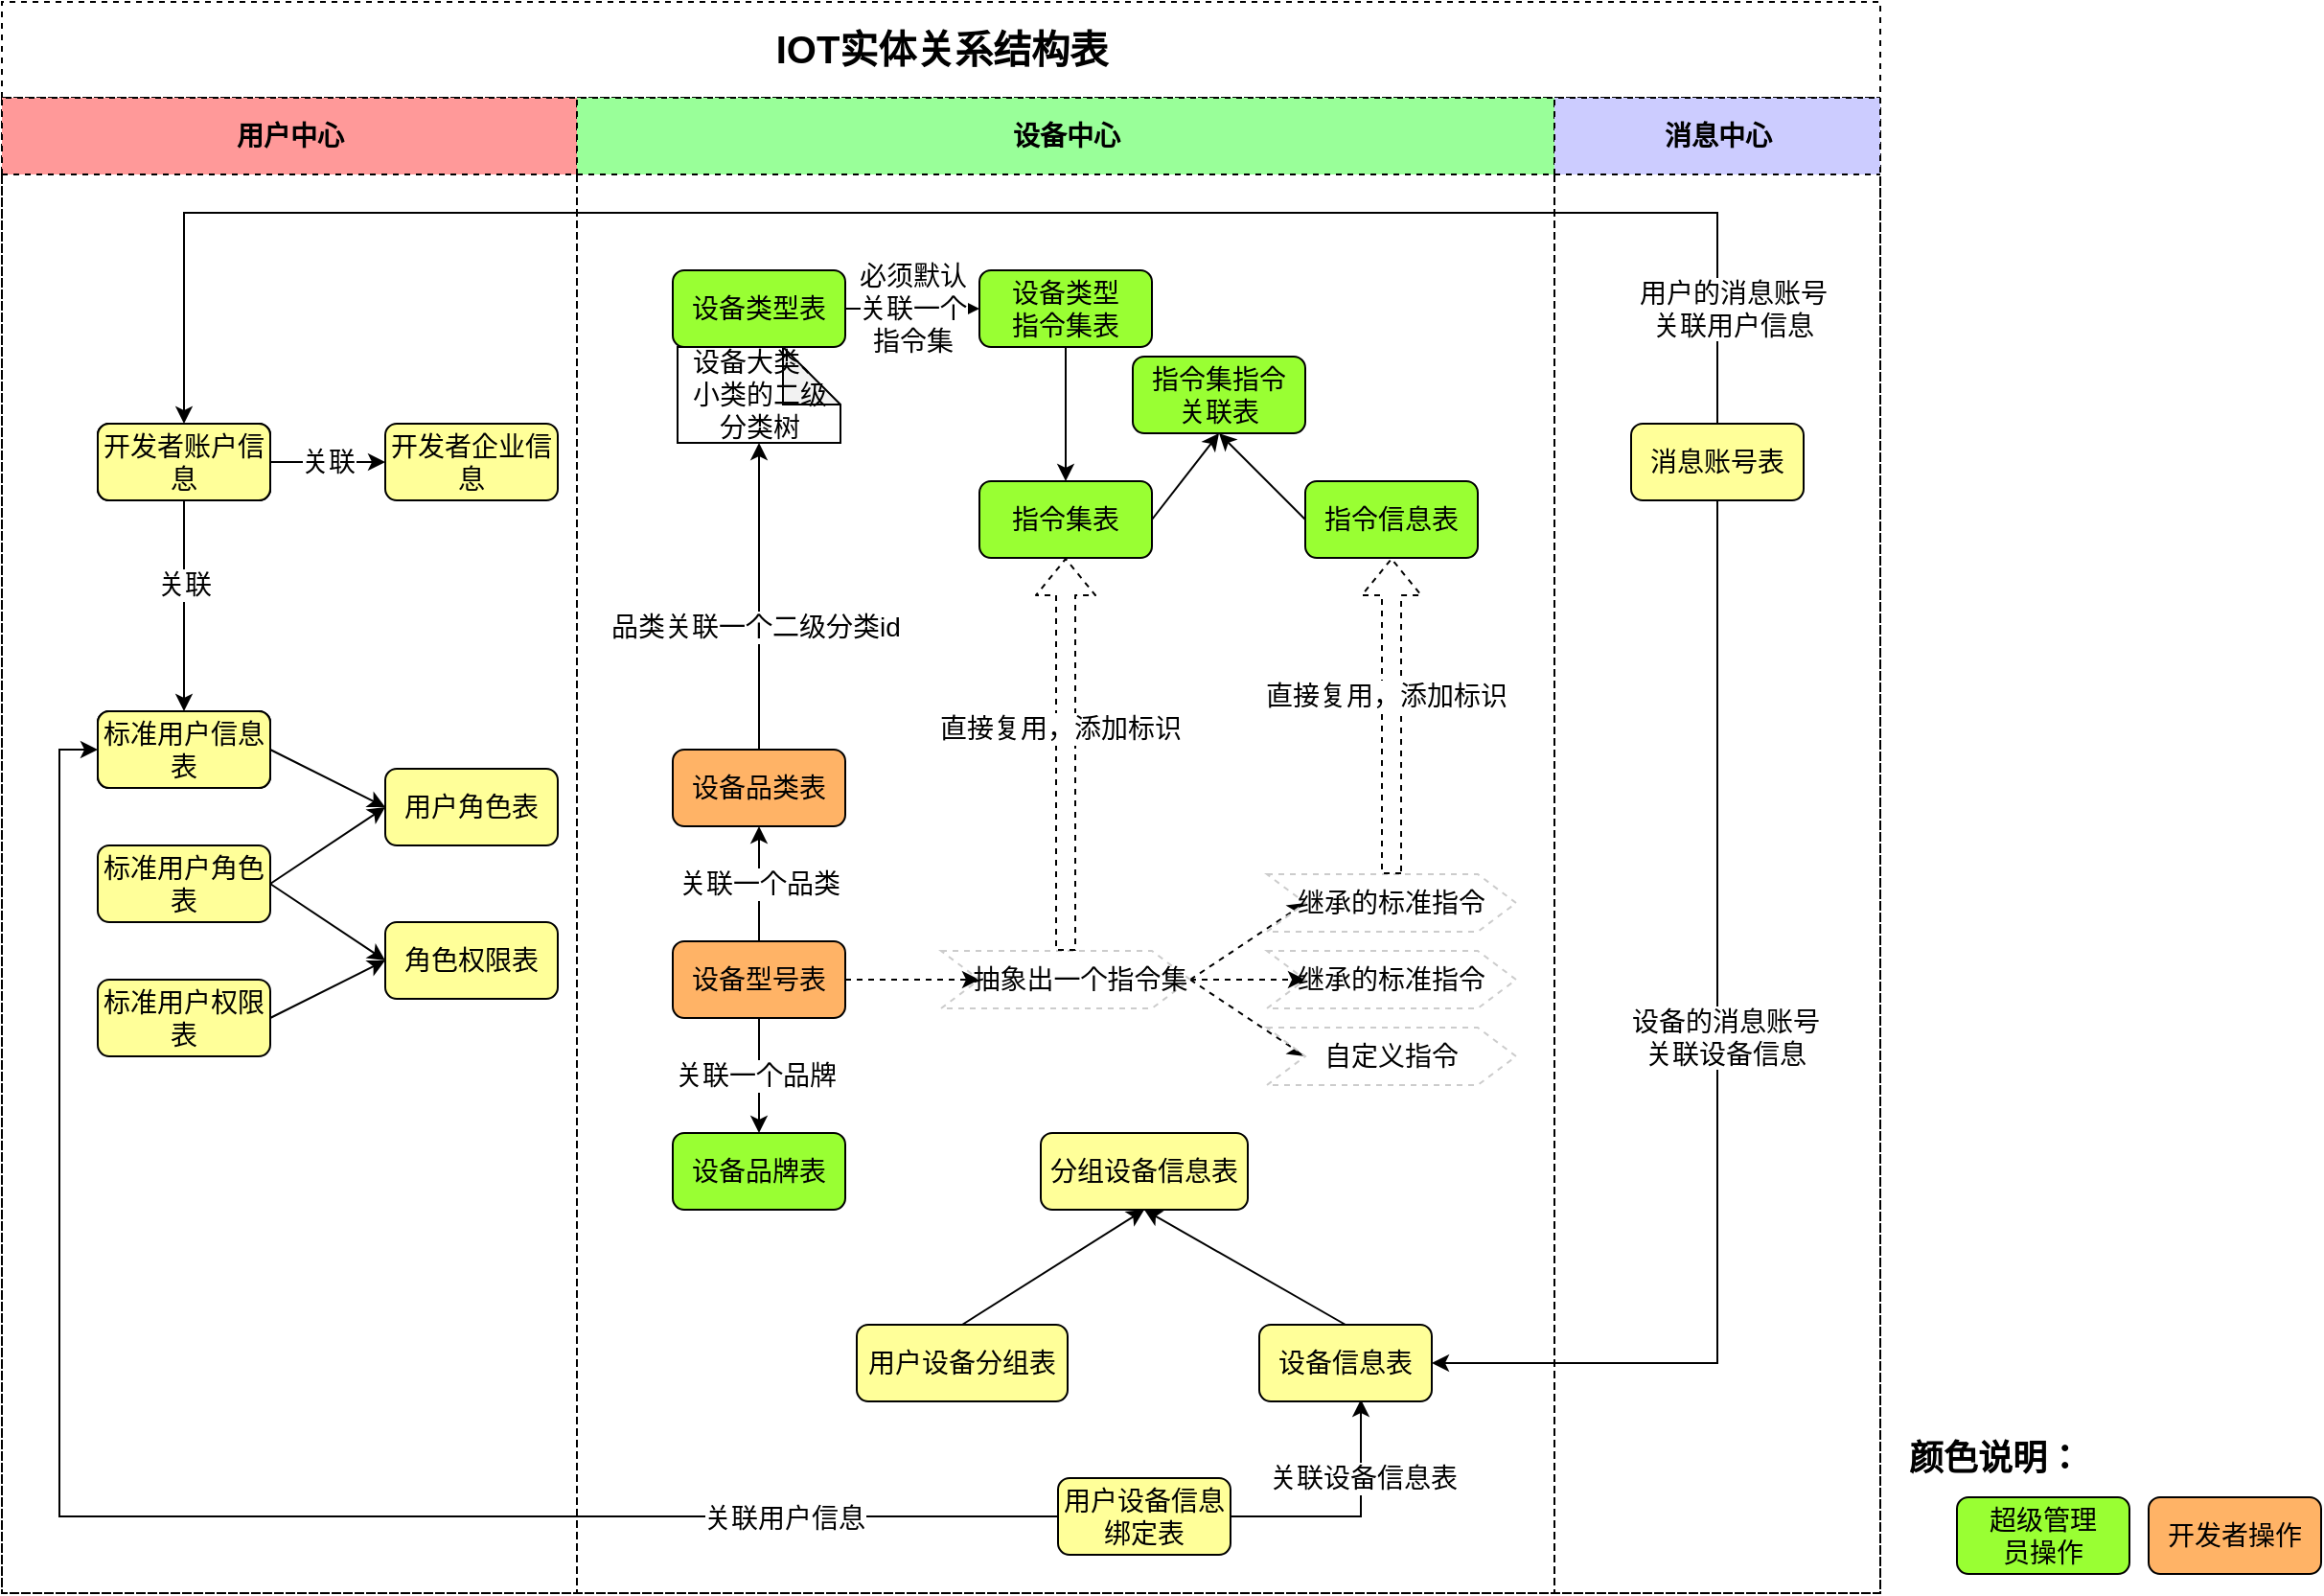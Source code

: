 <mxfile version="14.5.8" type="github">
  <diagram id="MH71vCaCVumw8iNY9NFp" name="第 1 页">
    <mxGraphModel dx="1874" dy="805" grid="1" gridSize="10" guides="1" tooltips="1" connect="1" arrows="1" fold="1" page="1" pageScale="1" pageWidth="1654" pageHeight="1169" math="0" shadow="0">
      <root>
        <mxCell id="0" />
        <mxCell id="1" parent="0" />
        <mxCell id="kjwz391m1cwt_tZnDFxb-1" value="&lt;font style=&quot;font-size: 20px ; line-height: 100%&quot;&gt;IOT实体关系结构表&lt;/font&gt;" style="swimlane;html=1;childLayout=stackLayout;resizeParent=1;resizeParentMax=0;startSize=50;fontSize=14;spacingTop=0;dashed=1;" vertex="1" parent="1">
          <mxGeometry x="330" y="20" width="980" height="830" as="geometry" />
        </mxCell>
        <mxCell id="kjwz391m1cwt_tZnDFxb-2" value="用户中心" style="swimlane;html=1;startSize=40;fontSize=14;fillColor=#FF9999;spacingTop=0;dashed=1;" vertex="1" parent="kjwz391m1cwt_tZnDFxb-1">
          <mxGeometry y="50" width="300" height="780" as="geometry" />
        </mxCell>
        <mxCell id="kjwz391m1cwt_tZnDFxb-14" style="rounded=0;orthogonalLoop=1;jettySize=auto;html=1;exitX=1;exitY=0.5;exitDx=0;exitDy=0;entryX=0;entryY=0.5;entryDx=0;entryDy=0;fontSize=14;spacingTop=0;" edge="1" parent="kjwz391m1cwt_tZnDFxb-2" source="kjwz391m1cwt_tZnDFxb-8" target="kjwz391m1cwt_tZnDFxb-11">
          <mxGeometry relative="1" as="geometry" />
        </mxCell>
        <mxCell id="kjwz391m1cwt_tZnDFxb-8" value="标准用户信息表" style="rounded=1;whiteSpace=wrap;html=1;fontSize=14;fillColor=#FF66FF;spacingTop=0;" vertex="1" parent="kjwz391m1cwt_tZnDFxb-2">
          <mxGeometry x="50" y="320" width="90" height="40" as="geometry" />
        </mxCell>
        <mxCell id="kjwz391m1cwt_tZnDFxb-9" value="标准用户角色表" style="rounded=1;whiteSpace=wrap;html=1;fontSize=14;fillColor=#FFFF99;spacingTop=0;" vertex="1" parent="kjwz391m1cwt_tZnDFxb-2">
          <mxGeometry x="50" y="390" width="90" height="40" as="geometry" />
        </mxCell>
        <mxCell id="kjwz391m1cwt_tZnDFxb-16" style="edgeStyle=none;rounded=0;orthogonalLoop=1;jettySize=auto;html=1;exitX=1;exitY=0.5;exitDx=0;exitDy=0;entryX=0;entryY=0.5;entryDx=0;entryDy=0;fontSize=14;spacingTop=0;" edge="1" parent="kjwz391m1cwt_tZnDFxb-2" source="kjwz391m1cwt_tZnDFxb-10" target="kjwz391m1cwt_tZnDFxb-12">
          <mxGeometry relative="1" as="geometry" />
        </mxCell>
        <mxCell id="kjwz391m1cwt_tZnDFxb-10" value="标准用户权限表" style="rounded=1;whiteSpace=wrap;html=1;fontSize=14;fillColor=#FFFF99;spacingTop=0;" vertex="1" parent="kjwz391m1cwt_tZnDFxb-2">
          <mxGeometry x="50" y="460" width="90" height="40" as="geometry" />
        </mxCell>
        <mxCell id="kjwz391m1cwt_tZnDFxb-11" value="用户角色表" style="rounded=1;whiteSpace=wrap;html=1;fontSize=14;fillColor=#FFFF99;spacingTop=0;" vertex="1" parent="kjwz391m1cwt_tZnDFxb-2">
          <mxGeometry x="200" y="350" width="90" height="40" as="geometry" />
        </mxCell>
        <mxCell id="kjwz391m1cwt_tZnDFxb-12" value="角色权限表" style="rounded=1;whiteSpace=wrap;html=1;fontSize=14;fillColor=#FFFF99;spacingTop=0;" vertex="1" parent="kjwz391m1cwt_tZnDFxb-2">
          <mxGeometry x="200" y="430" width="90" height="40" as="geometry" />
        </mxCell>
        <mxCell id="kjwz391m1cwt_tZnDFxb-22" style="edgeStyle=none;rounded=0;orthogonalLoop=1;jettySize=auto;html=1;exitX=0.5;exitY=1;exitDx=0;exitDy=0;entryX=0.5;entryY=0;entryDx=0;entryDy=0;fontSize=14;spacingTop=0;" edge="1" parent="kjwz391m1cwt_tZnDFxb-2" source="kjwz391m1cwt_tZnDFxb-18" target="kjwz391m1cwt_tZnDFxb-8">
          <mxGeometry relative="1" as="geometry" />
        </mxCell>
        <mxCell id="kjwz391m1cwt_tZnDFxb-23" value="关联" style="edgeLabel;html=1;align=center;verticalAlign=middle;resizable=0;points=[];fontSize=14;spacingTop=0;" vertex="1" connectable="0" parent="kjwz391m1cwt_tZnDFxb-22">
          <mxGeometry x="-0.208" relative="1" as="geometry">
            <mxPoint as="offset" />
          </mxGeometry>
        </mxCell>
        <mxCell id="kjwz391m1cwt_tZnDFxb-18" value="开发者账户信息" style="rounded=1;whiteSpace=wrap;html=1;fontSize=14;fillColor=#FF66FF;spacingTop=0;" vertex="1" parent="kjwz391m1cwt_tZnDFxb-2">
          <mxGeometry x="50" y="170" width="90" height="40" as="geometry" />
        </mxCell>
        <mxCell id="kjwz391m1cwt_tZnDFxb-19" value="开发者企业信息" style="rounded=1;whiteSpace=wrap;html=1;fontSize=14;fillColor=#FFFF99;spacingTop=0;" vertex="1" parent="kjwz391m1cwt_tZnDFxb-2">
          <mxGeometry x="200" y="170" width="90" height="40" as="geometry" />
        </mxCell>
        <mxCell id="kjwz391m1cwt_tZnDFxb-20" style="edgeStyle=none;rounded=0;orthogonalLoop=1;jettySize=auto;html=1;exitX=1;exitY=0.5;exitDx=0;exitDy=0;entryX=0;entryY=0.5;entryDx=0;entryDy=0;fontSize=14;spacingTop=0;" edge="1" parent="kjwz391m1cwt_tZnDFxb-2" source="kjwz391m1cwt_tZnDFxb-18" target="kjwz391m1cwt_tZnDFxb-19">
          <mxGeometry x="380" y="210" as="geometry" />
        </mxCell>
        <mxCell id="kjwz391m1cwt_tZnDFxb-21" value="关联" style="edgeLabel;html=1;align=center;verticalAlign=middle;resizable=0;points=[];fontSize=14;spacingTop=0;" vertex="1" connectable="0" parent="kjwz391m1cwt_tZnDFxb-20">
          <mxGeometry x="-0.515" relative="1" as="geometry">
            <mxPoint x="15.52" as="offset" />
          </mxGeometry>
        </mxCell>
        <mxCell id="kjwz391m1cwt_tZnDFxb-138" value="开发者账户信息" style="rounded=1;whiteSpace=wrap;html=1;fontSize=14;fillColor=#FF66FF;spacingTop=0;" vertex="1" parent="kjwz391m1cwt_tZnDFxb-2">
          <mxGeometry x="50" y="170" width="90" height="40" as="geometry" />
        </mxCell>
        <mxCell id="kjwz391m1cwt_tZnDFxb-139" value="标准用户信息表" style="rounded=1;whiteSpace=wrap;html=1;fontSize=14;fillColor=#FF66FF;spacingTop=0;" vertex="1" parent="kjwz391m1cwt_tZnDFxb-2">
          <mxGeometry x="50" y="320" width="90" height="40" as="geometry" />
        </mxCell>
        <mxCell id="kjwz391m1cwt_tZnDFxb-140" value="开发者账户信息" style="rounded=1;whiteSpace=wrap;html=1;fontSize=14;fillColor=#FFFF99;spacingTop=0;" vertex="1" parent="kjwz391m1cwt_tZnDFxb-2">
          <mxGeometry x="50" y="170" width="90" height="40" as="geometry" />
        </mxCell>
        <mxCell id="kjwz391m1cwt_tZnDFxb-141" value="标准用户信息表" style="rounded=1;whiteSpace=wrap;html=1;fontSize=14;fillColor=#FFFF99;spacingTop=0;" vertex="1" parent="kjwz391m1cwt_tZnDFxb-2">
          <mxGeometry x="50" y="320" width="90" height="40" as="geometry" />
        </mxCell>
        <mxCell id="kjwz391m1cwt_tZnDFxb-15" style="edgeStyle=none;rounded=0;orthogonalLoop=1;jettySize=auto;html=1;exitX=1;exitY=0.5;exitDx=0;exitDy=0;fontSize=14;spacingTop=0;entryX=0;entryY=0.5;entryDx=0;entryDy=0;" edge="1" parent="kjwz391m1cwt_tZnDFxb-2" source="kjwz391m1cwt_tZnDFxb-9" target="kjwz391m1cwt_tZnDFxb-11">
          <mxGeometry relative="1" as="geometry">
            <mxPoint x="180" y="370.0" as="targetPoint" />
          </mxGeometry>
        </mxCell>
        <mxCell id="kjwz391m1cwt_tZnDFxb-17" style="edgeStyle=none;rounded=0;orthogonalLoop=1;jettySize=auto;html=1;exitX=1;exitY=0.5;exitDx=0;exitDy=0;fontSize=14;spacingTop=0;entryX=0;entryY=0.5;entryDx=0;entryDy=0;" edge="1" parent="kjwz391m1cwt_tZnDFxb-2" source="kjwz391m1cwt_tZnDFxb-9" target="kjwz391m1cwt_tZnDFxb-12">
          <mxGeometry relative="1" as="geometry">
            <mxPoint x="180" y="450.0" as="targetPoint" />
          </mxGeometry>
        </mxCell>
        <mxCell id="kjwz391m1cwt_tZnDFxb-3" value="设备中心" style="swimlane;html=1;startSize=40;fontSize=14;fillColor=#99FF99;spacingTop=0;dashed=1;" vertex="1" parent="kjwz391m1cwt_tZnDFxb-1">
          <mxGeometry x="300" y="50" width="510" height="780" as="geometry" />
        </mxCell>
        <mxCell id="kjwz391m1cwt_tZnDFxb-39" value="设备品牌表" style="rounded=1;whiteSpace=wrap;html=1;fontSize=14;fillColor=#99FF33;spacingTop=0;" vertex="1" parent="kjwz391m1cwt_tZnDFxb-3">
          <mxGeometry x="50" y="540" width="90" height="40" as="geometry" />
        </mxCell>
        <mxCell id="kjwz391m1cwt_tZnDFxb-46" style="edgeStyle=orthogonalEdgeStyle;rounded=0;orthogonalLoop=1;jettySize=auto;html=1;exitX=0.5;exitY=0;exitDx=0;exitDy=0;entryX=0.5;entryY=1;entryDx=0;entryDy=0;entryPerimeter=0;fontSize=14;spacingTop=0;" edge="1" parent="kjwz391m1cwt_tZnDFxb-3" source="kjwz391m1cwt_tZnDFxb-40" target="kjwz391m1cwt_tZnDFxb-28">
          <mxGeometry relative="1" as="geometry" />
        </mxCell>
        <mxCell id="kjwz391m1cwt_tZnDFxb-47" value="品类关联一个二级分类id" style="edgeLabel;html=1;align=center;verticalAlign=middle;resizable=0;points=[];fontSize=14;spacingTop=0;" vertex="1" connectable="0" parent="kjwz391m1cwt_tZnDFxb-46">
          <mxGeometry x="-0.2" y="2" relative="1" as="geometry">
            <mxPoint as="offset" />
          </mxGeometry>
        </mxCell>
        <mxCell id="kjwz391m1cwt_tZnDFxb-40" value="设备品类表" style="rounded=1;whiteSpace=wrap;html=1;fontSize=14;fillColor=#FFB366;spacingTop=0;" vertex="1" parent="kjwz391m1cwt_tZnDFxb-3">
          <mxGeometry x="50" y="340" width="90" height="40" as="geometry" />
        </mxCell>
        <mxCell id="kjwz391m1cwt_tZnDFxb-48" style="edgeStyle=orthogonalEdgeStyle;rounded=0;orthogonalLoop=1;jettySize=auto;html=1;exitX=0.5;exitY=0;exitDx=0;exitDy=0;entryX=0.5;entryY=1;entryDx=0;entryDy=0;fontSize=14;spacingTop=0;" edge="1" parent="kjwz391m1cwt_tZnDFxb-3" source="kjwz391m1cwt_tZnDFxb-45" target="kjwz391m1cwt_tZnDFxb-40">
          <mxGeometry relative="1" as="geometry" />
        </mxCell>
        <mxCell id="kjwz391m1cwt_tZnDFxb-49" value="关联一个品类" style="edgeLabel;html=1;align=center;verticalAlign=middle;resizable=0;points=[];fontSize=14;spacingTop=0;" vertex="1" connectable="0" parent="kjwz391m1cwt_tZnDFxb-48">
          <mxGeometry x="-0.271" y="1" relative="1" as="geometry">
            <mxPoint x="1" y="-8" as="offset" />
          </mxGeometry>
        </mxCell>
        <mxCell id="kjwz391m1cwt_tZnDFxb-52" style="edgeStyle=orthogonalEdgeStyle;rounded=0;orthogonalLoop=1;jettySize=auto;html=1;exitX=0.5;exitY=1;exitDx=0;exitDy=0;entryX=0.5;entryY=0;entryDx=0;entryDy=0;fontSize=14;spacingTop=0;" edge="1" parent="kjwz391m1cwt_tZnDFxb-3" source="kjwz391m1cwt_tZnDFxb-45" target="kjwz391m1cwt_tZnDFxb-39">
          <mxGeometry relative="1" as="geometry" />
        </mxCell>
        <mxCell id="kjwz391m1cwt_tZnDFxb-53" value="关联一个品牌" style="edgeLabel;html=1;align=center;verticalAlign=middle;resizable=0;points=[];fontSize=14;spacingTop=0;" vertex="1" connectable="0" parent="kjwz391m1cwt_tZnDFxb-52">
          <mxGeometry y="-2" relative="1" as="geometry">
            <mxPoint as="offset" />
          </mxGeometry>
        </mxCell>
        <mxCell id="kjwz391m1cwt_tZnDFxb-73" style="edgeStyle=none;rounded=0;orthogonalLoop=1;jettySize=auto;html=1;exitX=1;exitY=0.5;exitDx=0;exitDy=0;entryX=0;entryY=0.5;entryDx=0;entryDy=0;dashed=1;fontSize=14;spacingTop=0;" edge="1" parent="kjwz391m1cwt_tZnDFxb-3" source="kjwz391m1cwt_tZnDFxb-45" target="kjwz391m1cwt_tZnDFxb-67">
          <mxGeometry relative="1" as="geometry" />
        </mxCell>
        <mxCell id="kjwz391m1cwt_tZnDFxb-45" value="设备型号表" style="rounded=1;whiteSpace=wrap;html=1;fontSize=14;fillColor=#FFB366;spacingTop=0;" vertex="1" parent="kjwz391m1cwt_tZnDFxb-3">
          <mxGeometry x="50" y="440" width="90" height="40" as="geometry" />
        </mxCell>
        <mxCell id="kjwz391m1cwt_tZnDFxb-54" style="rounded=0;orthogonalLoop=1;jettySize=auto;html=1;exitX=1;exitY=0.5;exitDx=0;exitDy=0;entryX=0.5;entryY=1;entryDx=0;entryDy=0;fontSize=14;spacingTop=0;" edge="1" parent="kjwz391m1cwt_tZnDFxb-3" source="kjwz391m1cwt_tZnDFxb-32" target="kjwz391m1cwt_tZnDFxb-36">
          <mxGeometry relative="1" as="geometry" />
        </mxCell>
        <mxCell id="kjwz391m1cwt_tZnDFxb-32" value="指令集表" style="rounded=1;whiteSpace=wrap;html=1;fontSize=14;fillColor=#99FF33;spacingTop=0;" vertex="1" parent="kjwz391m1cwt_tZnDFxb-3">
          <mxGeometry x="210" y="200" width="90" height="40" as="geometry" />
        </mxCell>
        <mxCell id="kjwz391m1cwt_tZnDFxb-55" style="edgeStyle=none;rounded=0;orthogonalLoop=1;jettySize=auto;html=1;exitX=0;exitY=0.5;exitDx=0;exitDy=0;fontSize=14;entryX=0.5;entryY=1;entryDx=0;entryDy=0;spacingTop=0;" edge="1" parent="kjwz391m1cwt_tZnDFxb-3" source="kjwz391m1cwt_tZnDFxb-35" target="kjwz391m1cwt_tZnDFxb-36">
          <mxGeometry relative="1" as="geometry" />
        </mxCell>
        <mxCell id="kjwz391m1cwt_tZnDFxb-35" value="指令信息表" style="rounded=1;whiteSpace=wrap;html=1;fontSize=14;fillColor=#99FF33;spacingTop=0;" vertex="1" parent="kjwz391m1cwt_tZnDFxb-3">
          <mxGeometry x="380" y="200" width="90" height="40" as="geometry" />
        </mxCell>
        <mxCell id="kjwz391m1cwt_tZnDFxb-36" value="指令集指令&lt;br style=&quot;font-size: 14px;&quot;&gt;关联表" style="rounded=1;whiteSpace=wrap;html=1;fontSize=14;fillColor=#99FF33;spacingTop=0;" vertex="1" parent="kjwz391m1cwt_tZnDFxb-3">
          <mxGeometry x="290" y="135" width="90" height="40" as="geometry" />
        </mxCell>
        <mxCell id="kjwz391m1cwt_tZnDFxb-74" style="edgeStyle=none;rounded=0;orthogonalLoop=1;jettySize=auto;html=1;exitX=1;exitY=0.5;exitDx=0;exitDy=0;entryX=0;entryY=0.5;entryDx=0;entryDy=0;dashed=1;fontSize=14;spacingTop=0;" edge="1" parent="kjwz391m1cwt_tZnDFxb-3" source="kjwz391m1cwt_tZnDFxb-67" target="kjwz391m1cwt_tZnDFxb-64">
          <mxGeometry relative="1" as="geometry" />
        </mxCell>
        <mxCell id="kjwz391m1cwt_tZnDFxb-75" style="edgeStyle=none;rounded=0;orthogonalLoop=1;jettySize=auto;html=1;exitX=1;exitY=0.5;exitDx=0;exitDy=0;entryX=0;entryY=0.5;entryDx=0;entryDy=0;dashed=1;fontSize=14;spacingTop=0;" edge="1" parent="kjwz391m1cwt_tZnDFxb-3" source="kjwz391m1cwt_tZnDFxb-67" target="kjwz391m1cwt_tZnDFxb-65">
          <mxGeometry relative="1" as="geometry" />
        </mxCell>
        <mxCell id="kjwz391m1cwt_tZnDFxb-76" style="edgeStyle=none;rounded=0;orthogonalLoop=1;jettySize=auto;html=1;exitX=1;exitY=0.5;exitDx=0;exitDy=0;entryX=0;entryY=0.5;entryDx=0;entryDy=0;dashed=1;fontSize=14;spacingTop=0;" edge="1" parent="kjwz391m1cwt_tZnDFxb-3" source="kjwz391m1cwt_tZnDFxb-67" target="kjwz391m1cwt_tZnDFxb-62">
          <mxGeometry relative="1" as="geometry" />
        </mxCell>
        <mxCell id="kjwz391m1cwt_tZnDFxb-67" value="&amp;nbsp; &amp;nbsp; 抽象出一个指令集" style="shape=step;perimeter=stepPerimeter;whiteSpace=wrap;html=1;fixedSize=1;dashed=1;strokeColor=#CCCCCC;fontSize=14;spacingTop=0;" vertex="1" parent="kjwz391m1cwt_tZnDFxb-3">
          <mxGeometry x="190" y="445" width="130" height="30" as="geometry" />
        </mxCell>
        <mxCell id="kjwz391m1cwt_tZnDFxb-77" value="" style="group;fontSize=14;spacingTop=0;" vertex="1" connectable="0" parent="kjwz391m1cwt_tZnDFxb-3">
          <mxGeometry x="360" y="405" width="130" height="110" as="geometry" />
        </mxCell>
        <mxCell id="kjwz391m1cwt_tZnDFxb-62" value="自定义指令" style="shape=step;perimeter=stepPerimeter;whiteSpace=wrap;html=1;fixedSize=1;dashed=1;strokeColor=#CCCCCC;fontSize=14;spacingTop=0;" vertex="1" parent="kjwz391m1cwt_tZnDFxb-77">
          <mxGeometry y="80" width="130" height="30" as="geometry" />
        </mxCell>
        <mxCell id="kjwz391m1cwt_tZnDFxb-64" value="继承的标准指令" style="shape=step;perimeter=stepPerimeter;whiteSpace=wrap;html=1;fixedSize=1;dashed=1;strokeColor=#CCCCCC;fontSize=14;spacingTop=0;" vertex="1" parent="kjwz391m1cwt_tZnDFxb-77">
          <mxGeometry width="130" height="30" as="geometry" />
        </mxCell>
        <mxCell id="kjwz391m1cwt_tZnDFxb-65" value="继承的标准指令" style="shape=step;perimeter=stepPerimeter;whiteSpace=wrap;html=1;fixedSize=1;dashed=1;strokeColor=#CCCCCC;fontSize=14;spacingTop=0;" vertex="1" parent="kjwz391m1cwt_tZnDFxb-77">
          <mxGeometry y="40" width="130" height="30" as="geometry" />
        </mxCell>
        <mxCell id="kjwz391m1cwt_tZnDFxb-78" value="" style="shape=flexArrow;endArrow=classic;html=1;dashed=1;exitX=0.5;exitY=0;exitDx=0;exitDy=0;entryX=0.5;entryY=1;entryDx=0;entryDy=0;fontSize=14;spacingTop=0;" edge="1" parent="kjwz391m1cwt_tZnDFxb-3" source="kjwz391m1cwt_tZnDFxb-67" target="kjwz391m1cwt_tZnDFxb-32">
          <mxGeometry width="50" height="50" relative="1" as="geometry">
            <mxPoint x="260" y="390" as="sourcePoint" />
            <mxPoint x="310" y="340" as="targetPoint" />
          </mxGeometry>
        </mxCell>
        <mxCell id="kjwz391m1cwt_tZnDFxb-79" value="直接复用，添加标识" style="edgeLabel;html=1;align=center;verticalAlign=middle;resizable=0;points=[];fontSize=14;spacingTop=0;" vertex="1" connectable="0" parent="kjwz391m1cwt_tZnDFxb-78">
          <mxGeometry x="0.132" y="3" relative="1" as="geometry">
            <mxPoint as="offset" />
          </mxGeometry>
        </mxCell>
        <mxCell id="kjwz391m1cwt_tZnDFxb-80" value="" style="shape=flexArrow;endArrow=classic;html=1;dashed=1;exitX=0.5;exitY=0;exitDx=0;exitDy=0;entryX=0.5;entryY=1;entryDx=0;entryDy=0;fontSize=14;spacingTop=0;" edge="1" parent="kjwz391m1cwt_tZnDFxb-3" source="kjwz391m1cwt_tZnDFxb-64" target="kjwz391m1cwt_tZnDFxb-35">
          <mxGeometry width="50" height="50" relative="1" as="geometry">
            <mxPoint x="444.5" y="465" as="sourcePoint" />
            <mxPoint x="444.5" y="260" as="targetPoint" />
          </mxGeometry>
        </mxCell>
        <mxCell id="kjwz391m1cwt_tZnDFxb-81" value="直接复用，添加标识" style="edgeLabel;html=1;align=center;verticalAlign=middle;resizable=0;points=[];fontSize=14;spacingTop=0;" vertex="1" connectable="0" parent="kjwz391m1cwt_tZnDFxb-80">
          <mxGeometry x="0.132" y="3" relative="1" as="geometry">
            <mxPoint as="offset" />
          </mxGeometry>
        </mxCell>
        <mxCell id="kjwz391m1cwt_tZnDFxb-132" style="edgeStyle=orthogonalEdgeStyle;rounded=0;orthogonalLoop=1;jettySize=auto;html=1;exitX=1;exitY=0.5;exitDx=0;exitDy=0;entryX=0.589;entryY=0.975;entryDx=0;entryDy=0;entryPerimeter=0;fontSize=14;" edge="1" parent="kjwz391m1cwt_tZnDFxb-3" source="kjwz391m1cwt_tZnDFxb-124" target="kjwz391m1cwt_tZnDFxb-116">
          <mxGeometry relative="1" as="geometry" />
        </mxCell>
        <mxCell id="kjwz391m1cwt_tZnDFxb-133" value="关联设备信息表" style="edgeLabel;html=1;align=center;verticalAlign=middle;resizable=0;points=[];fontSize=14;" vertex="1" connectable="0" parent="kjwz391m1cwt_tZnDFxb-132">
          <mxGeometry x="-0.209" y="-4" relative="1" as="geometry">
            <mxPoint x="18" y="-24" as="offset" />
          </mxGeometry>
        </mxCell>
        <mxCell id="kjwz391m1cwt_tZnDFxb-124" value="用户设备信息绑定表" style="rounded=1;whiteSpace=wrap;html=1;fontSize=14;fillColor=#FFFF99;spacingTop=0;" vertex="1" parent="kjwz391m1cwt_tZnDFxb-3">
          <mxGeometry x="251" y="720" width="90" height="40" as="geometry" />
        </mxCell>
        <mxCell id="kjwz391m1cwt_tZnDFxb-116" value="设备信息表" style="rounded=1;whiteSpace=wrap;html=1;fontSize=14;fillColor=#FFFF99;spacingTop=0;" vertex="1" parent="kjwz391m1cwt_tZnDFxb-3">
          <mxGeometry x="356" y="640" width="90" height="40" as="geometry" />
        </mxCell>
        <mxCell id="kjwz391m1cwt_tZnDFxb-130" style="rounded=0;orthogonalLoop=1;jettySize=auto;html=1;exitX=0.5;exitY=0;exitDx=0;exitDy=0;entryX=0.5;entryY=1;entryDx=0;entryDy=0;fontSize=14;" edge="1" parent="kjwz391m1cwt_tZnDFxb-3" source="kjwz391m1cwt_tZnDFxb-117" target="kjwz391m1cwt_tZnDFxb-118">
          <mxGeometry relative="1" as="geometry" />
        </mxCell>
        <mxCell id="kjwz391m1cwt_tZnDFxb-117" value="用户设备分组表" style="rounded=1;whiteSpace=wrap;html=1;fontSize=14;fillColor=#FFFF99;spacingTop=0;" vertex="1" parent="kjwz391m1cwt_tZnDFxb-3">
          <mxGeometry x="146" y="640" width="110" height="40" as="geometry" />
        </mxCell>
        <mxCell id="kjwz391m1cwt_tZnDFxb-118" value="分组设备信息表" style="rounded=1;whiteSpace=wrap;html=1;fontSize=14;fillColor=#FFFF99;spacingTop=0;" vertex="1" parent="kjwz391m1cwt_tZnDFxb-3">
          <mxGeometry x="242" y="540" width="108" height="40" as="geometry" />
        </mxCell>
        <mxCell id="kjwz391m1cwt_tZnDFxb-131" style="edgeStyle=none;rounded=0;orthogonalLoop=1;jettySize=auto;html=1;exitX=0.5;exitY=0;exitDx=0;exitDy=0;fontSize=14;entryX=0.5;entryY=1;entryDx=0;entryDy=0;" edge="1" parent="kjwz391m1cwt_tZnDFxb-3" source="kjwz391m1cwt_tZnDFxb-116" target="kjwz391m1cwt_tZnDFxb-118">
          <mxGeometry relative="1" as="geometry">
            <mxPoint x="300" y="550" as="targetPoint" />
          </mxGeometry>
        </mxCell>
        <mxCell id="kjwz391m1cwt_tZnDFxb-150" value="必须默认&lt;br&gt;关联一个&lt;br&gt;指令集" style="edgeStyle=orthogonalEdgeStyle;rounded=0;orthogonalLoop=1;jettySize=auto;html=1;exitX=1;exitY=0.5;exitDx=0;exitDy=0;entryX=0;entryY=0.5;entryDx=0;entryDy=0;fontSize=14;" edge="1" parent="kjwz391m1cwt_tZnDFxb-3" source="kjwz391m1cwt_tZnDFxb-25" target="kjwz391m1cwt_tZnDFxb-147">
          <mxGeometry relative="1" as="geometry" />
        </mxCell>
        <mxCell id="kjwz391m1cwt_tZnDFxb-25" value="设备类型表" style="rounded=1;whiteSpace=wrap;html=1;fontSize=14;fillColor=#99FF33;spacingTop=0;" vertex="1" parent="kjwz391m1cwt_tZnDFxb-3">
          <mxGeometry x="50" y="90" width="90" height="40" as="geometry" />
        </mxCell>
        <mxCell id="kjwz391m1cwt_tZnDFxb-28" value="设备大类、小类的二级分类树" style="shape=note;whiteSpace=wrap;html=1;backgroundOutline=1;darkOpacity=0.05;fontSize=14;spacingTop=0;" vertex="1" parent="kjwz391m1cwt_tZnDFxb-3">
          <mxGeometry x="52.5" y="130" width="85" height="50" as="geometry" />
        </mxCell>
        <mxCell id="kjwz391m1cwt_tZnDFxb-149" style="edgeStyle=orthogonalEdgeStyle;rounded=0;orthogonalLoop=1;jettySize=auto;html=1;entryX=0.5;entryY=0;entryDx=0;entryDy=0;fontSize=14;" edge="1" parent="kjwz391m1cwt_tZnDFxb-3" source="kjwz391m1cwt_tZnDFxb-147" target="kjwz391m1cwt_tZnDFxb-32">
          <mxGeometry relative="1" as="geometry" />
        </mxCell>
        <mxCell id="kjwz391m1cwt_tZnDFxb-147" value="设备类型&lt;br&gt;指令集表" style="rounded=1;whiteSpace=wrap;html=1;fontSize=14;fillColor=#99FF33;spacingTop=0;" vertex="1" parent="kjwz391m1cwt_tZnDFxb-3">
          <mxGeometry x="210" y="90" width="90" height="40" as="geometry" />
        </mxCell>
        <mxCell id="kjwz391m1cwt_tZnDFxb-127" style="edgeStyle=orthogonalEdgeStyle;rounded=0;orthogonalLoop=1;jettySize=auto;html=1;exitX=0;exitY=0.5;exitDx=0;exitDy=0;entryX=0;entryY=0.5;entryDx=0;entryDy=0;fontSize=14;spacingTop=0;" edge="1" parent="kjwz391m1cwt_tZnDFxb-1" source="kjwz391m1cwt_tZnDFxb-124" target="kjwz391m1cwt_tZnDFxb-8">
          <mxGeometry relative="1" as="geometry" />
        </mxCell>
        <mxCell id="kjwz391m1cwt_tZnDFxb-128" value="关联用户信息" style="edgeLabel;html=1;align=center;verticalAlign=middle;resizable=0;points=[];fontSize=14;spacingTop=0;" vertex="1" connectable="0" parent="kjwz391m1cwt_tZnDFxb-127">
          <mxGeometry x="-0.696" y="1" relative="1" as="geometry">
            <mxPoint as="offset" />
          </mxGeometry>
        </mxCell>
        <mxCell id="kjwz391m1cwt_tZnDFxb-134" style="edgeStyle=orthogonalEdgeStyle;rounded=0;orthogonalLoop=1;jettySize=auto;html=1;exitX=0.5;exitY=1;exitDx=0;exitDy=0;entryX=1;entryY=0.5;entryDx=0;entryDy=0;fontSize=14;" edge="1" parent="kjwz391m1cwt_tZnDFxb-1" source="kjwz391m1cwt_tZnDFxb-24" target="kjwz391m1cwt_tZnDFxb-116">
          <mxGeometry relative="1" as="geometry" />
        </mxCell>
        <mxCell id="kjwz391m1cwt_tZnDFxb-135" value="设备的消息账号&lt;br&gt;关联设备信息" style="edgeLabel;html=1;align=center;verticalAlign=middle;resizable=0;points=[];fontSize=14;" vertex="1" connectable="0" parent="kjwz391m1cwt_tZnDFxb-134">
          <mxGeometry x="-0.066" y="4" relative="1" as="geometry">
            <mxPoint as="offset" />
          </mxGeometry>
        </mxCell>
        <mxCell id="kjwz391m1cwt_tZnDFxb-136" style="edgeStyle=orthogonalEdgeStyle;rounded=0;orthogonalLoop=1;jettySize=auto;html=1;exitX=0.5;exitY=0;exitDx=0;exitDy=0;entryX=0.5;entryY=0;entryDx=0;entryDy=0;fontSize=14;" edge="1" parent="kjwz391m1cwt_tZnDFxb-1" source="kjwz391m1cwt_tZnDFxb-24" target="kjwz391m1cwt_tZnDFxb-18">
          <mxGeometry relative="1" as="geometry">
            <Array as="points">
              <mxPoint x="895" y="110" />
              <mxPoint x="95" y="110" />
            </Array>
          </mxGeometry>
        </mxCell>
        <mxCell id="kjwz391m1cwt_tZnDFxb-137" value="用户的消息账号&lt;br&gt;关联用户信息" style="edgeLabel;html=1;align=center;verticalAlign=middle;resizable=0;points=[];fontSize=14;" vertex="1" connectable="0" parent="kjwz391m1cwt_tZnDFxb-136">
          <mxGeometry x="-0.479" y="-3" relative="1" as="geometry">
            <mxPoint x="163" y="53" as="offset" />
          </mxGeometry>
        </mxCell>
        <mxCell id="kjwz391m1cwt_tZnDFxb-4" value="消息中心" style="swimlane;html=1;startSize=40;fontSize=14;fillColor=#CCCCFF;spacingTop=0;dashed=1;glass=0;" vertex="1" parent="kjwz391m1cwt_tZnDFxb-1">
          <mxGeometry x="810" y="50" width="170" height="780" as="geometry" />
        </mxCell>
        <mxCell id="kjwz391m1cwt_tZnDFxb-24" value="消息账号表" style="rounded=1;whiteSpace=wrap;html=1;fontSize=14;fillColor=#FFFF99;spacingTop=0;" vertex="1" parent="kjwz391m1cwt_tZnDFxb-4">
          <mxGeometry x="40" y="170" width="90" height="40" as="geometry" />
        </mxCell>
        <mxCell id="kjwz391m1cwt_tZnDFxb-143" value="超级管理&lt;br&gt;员操作" style="rounded=1;whiteSpace=wrap;html=1;fontSize=14;fillColor=#99FF33;spacingTop=0;" vertex="1" parent="1">
          <mxGeometry x="1350" y="800" width="90" height="40" as="geometry" />
        </mxCell>
        <mxCell id="kjwz391m1cwt_tZnDFxb-144" value="开发者操作" style="rounded=1;whiteSpace=wrap;html=1;fontSize=14;fillColor=#FFB366;spacingTop=0;" vertex="1" parent="1">
          <mxGeometry x="1450" y="800" width="90" height="40" as="geometry" />
        </mxCell>
        <mxCell id="kjwz391m1cwt_tZnDFxb-145" value="&lt;font style=&quot;font-size: 18px&quot;&gt;&lt;b&gt;颜色说明：&lt;/b&gt;&lt;/font&gt;" style="text;html=1;strokeColor=none;fillColor=none;align=center;verticalAlign=middle;whiteSpace=wrap;rounded=0;glass=0;dashed=1;fontSize=14;" vertex="1" parent="1">
          <mxGeometry x="1320" y="770" width="100" height="20" as="geometry" />
        </mxCell>
      </root>
    </mxGraphModel>
  </diagram>
</mxfile>
